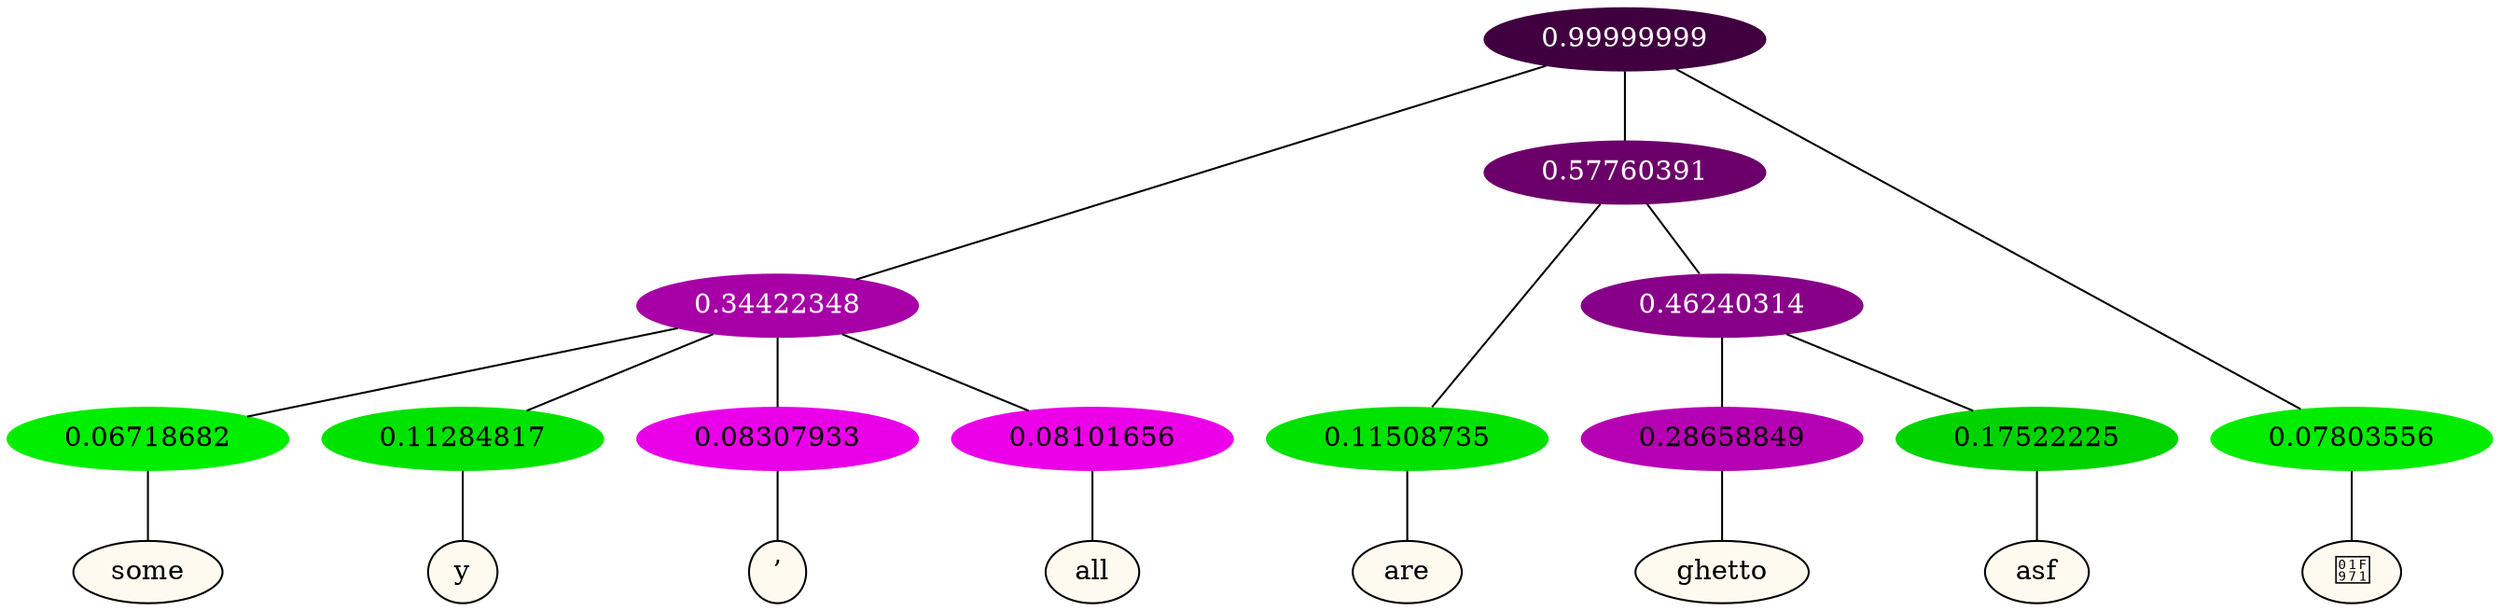 graph {
	node [format=png height=0.15 nodesep=0.001 ordering=out overlap=prism overlap_scaling=0.01 ranksep=0.001 ratio=0.2 style=filled width=0.15]
	{
		rank=same
		a_w_4 [label=some color=black fillcolor=floralwhite style="filled,solid"]
		a_w_5 [label=y color=black fillcolor=floralwhite style="filled,solid"]
		a_w_6 [label="’" color=black fillcolor=floralwhite style="filled,solid"]
		a_w_7 [label=all color=black fillcolor=floralwhite style="filled,solid"]
		a_w_8 [label=are color=black fillcolor=floralwhite style="filled,solid"]
		a_w_10 [label=ghetto color=black fillcolor=floralwhite style="filled,solid"]
		a_w_11 [label=asf color=black fillcolor=floralwhite style="filled,solid"]
		a_w_3 [label="🥱" color=black fillcolor=floralwhite style="filled,solid"]
	}
	a_n_4 -- a_w_4
	a_n_5 -- a_w_5
	a_n_6 -- a_w_6
	a_n_7 -- a_w_7
	a_n_8 -- a_w_8
	a_n_10 -- a_w_10
	a_n_11 -- a_w_11
	a_n_3 -- a_w_3
	{
		rank=same
		a_n_4 [label=0.06718682 color="0.334 1.000 0.933" fontcolor=black]
		a_n_5 [label=0.11284817 color="0.334 1.000 0.887" fontcolor=black]
		a_n_6 [label=0.08307933 color="0.835 1.000 0.917" fontcolor=black]
		a_n_7 [label=0.08101656 color="0.835 1.000 0.919" fontcolor=black]
		a_n_8 [label=0.11508735 color="0.334 1.000 0.885" fontcolor=black]
		a_n_10 [label=0.28658849 color="0.835 1.000 0.713" fontcolor=black]
		a_n_11 [label=0.17522225 color="0.334 1.000 0.825" fontcolor=black]
		a_n_3 [label=0.07803556 color="0.334 1.000 0.922" fontcolor=black]
	}
	a_n_0 [label=0.99999999 color="0.835 1.000 0.250" fontcolor=grey99]
	a_n_1 [label=0.34422348 color="0.835 1.000 0.656" fontcolor=grey99]
	a_n_0 -- a_n_1
	a_n_2 [label=0.57760391 color="0.835 1.000 0.422" fontcolor=grey99]
	a_n_0 -- a_n_2
	a_n_0 -- a_n_3
	a_n_1 -- a_n_4
	a_n_1 -- a_n_5
	a_n_1 -- a_n_6
	a_n_1 -- a_n_7
	a_n_2 -- a_n_8
	a_n_9 [label=0.46240314 color="0.835 1.000 0.538" fontcolor=grey99]
	a_n_2 -- a_n_9
	a_n_9 -- a_n_10
	a_n_9 -- a_n_11
}
